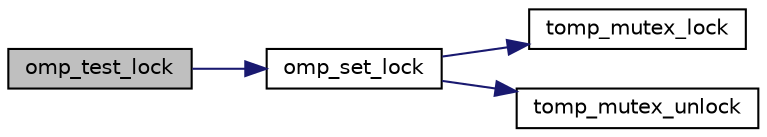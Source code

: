 digraph "omp_test_lock"
{
  edge [fontname="Helvetica",fontsize="10",labelfontname="Helvetica",labelfontsize="10"];
  node [fontname="Helvetica",fontsize="10",shape=record];
  rankdir="LR";
  Node1 [label="omp_test_lock",height=0.2,width=0.4,color="black", fillcolor="grey75", style="filled", fontcolor="black"];
  Node1 -> Node2 [color="midnightblue",fontsize="10",style="solid",fontname="Helvetica"];
  Node2 [label="omp_set_lock",height=0.2,width=0.4,color="black", fillcolor="white", style="filled",URL="$tomp__lock_8c.html#a8f5b90eefa752f326e748ab61cfe2591",tooltip="Set the lock. "];
  Node2 -> Node3 [color="midnightblue",fontsize="10",style="solid",fontname="Helvetica"];
  Node3 [label="tomp_mutex_lock",height=0.2,width=0.4,color="black", fillcolor="white", style="filled",URL="$tomp__util_8h.html#a1a0208b1df579d51b0779ec296240325",tooltip="Wrapper for acquiring a hardware semaphore. "];
  Node2 -> Node4 [color="midnightblue",fontsize="10",style="solid",fontname="Helvetica"];
  Node4 [label="tomp_mutex_unlock",height=0.2,width=0.4,color="black", fillcolor="white", style="filled",URL="$tomp__util_8h.html#a69926a09ecd571565b04308650548ca1",tooltip="Wrapper for releasing a hardware semaphore. "];
}
